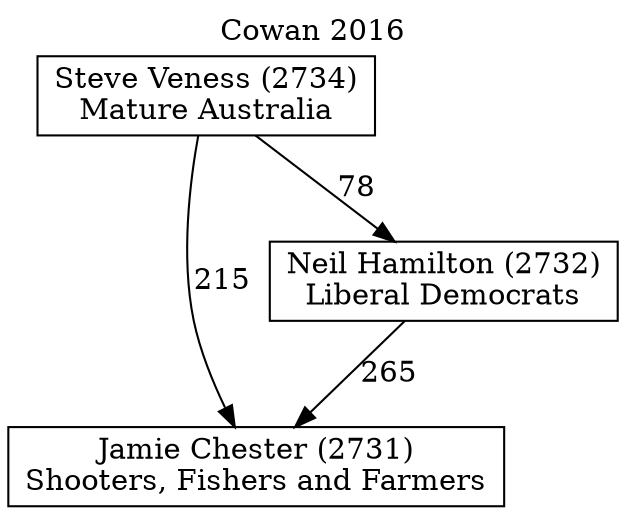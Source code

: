 // House preference flow
digraph "Jamie Chester (2731)_Cowan_2016" {
	graph [label="Cowan 2016" labelloc=t mclimit=10]
	node [shape=box]
	"Jamie Chester (2731)" [label="Jamie Chester (2731)
Shooters, Fishers and Farmers"]
	"Neil Hamilton (2732)" [label="Neil Hamilton (2732)
Liberal Democrats"]
	"Steve Veness (2734)" [label="Steve Veness (2734)
Mature Australia"]
	"Neil Hamilton (2732)" -> "Jamie Chester (2731)" [label=265]
	"Steve Veness (2734)" -> "Neil Hamilton (2732)" [label=78]
	"Steve Veness (2734)" -> "Jamie Chester (2731)" [label=215]
}
